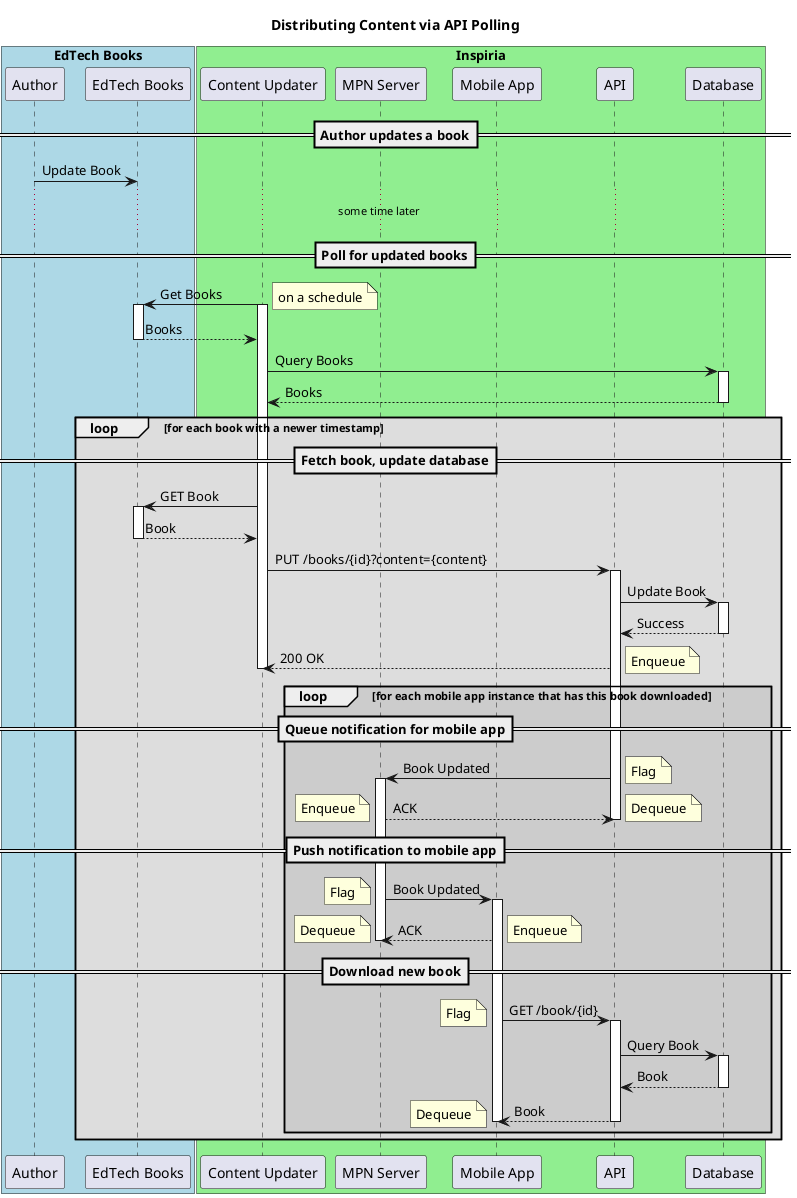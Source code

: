 @startuml

title Distributing Content via API Polling

box "EdTech Books" #LightBlue
    participant "Author" as author
    participant "EdTech Books" as edTechBooks
end box

box "Inspiria" #LightGreen
    participant "Content Updater" as contentUpdater
    participant "MPN Server" as mpnServer
    participant "Mobile App" as mobileApp
    participant "API" as api
    participant "Database" as database
end box

==Author updates a book==
author -> edTechBooks: Update Book
...some time later...
==Poll for updated books==
contentUpdater -> edTechBooks++: Get Books
note right: on a schedule
activate contentUpdater
edTechBooks --> contentUpdater--: Books
contentUpdater -> database++: Query Books
database --> contentUpdater--: Books
loop #DDDDDD for each book with a newer timestamp
    ==Fetch book, update database==
    contentUpdater -> edTechBooks++: GET Book
    edTechBooks --> contentUpdater--: Book
    contentUpdater -> api++: PUT /books/{id}?content={content}
    api -> database++: Update Book
    database --> api--: Success
    api --> contentUpdater: 200 OK
    note right: Enqueue
    deactivate contentUpdater
    loop #CCCCCC for each mobile app instance that has this book downloaded
        ==Queue notification for mobile app==
        api -> mpnServer++: Book Updated
        note right: Flag
        mpnServer --> api: ACK
        note left: Enqueue
        note right: Dequeue
        deactivate api
        ==Push notification to mobile app==
        mpnServer -> mobileApp++: Book Updated
        note left: Flag
        mobileApp --> mpnServer: ACK
        note right: Enqueue
        note left: Dequeue
        deactivate mpnServer
        ==Download new book==
        mobileApp -> api++: GET /book/{id}
        note left: Flag
        api -> database++: Query Book
        database --> api--: Book
        api --> mobileApp--: Book
        note left: Dequeue
        deactivate mobileApp
    end
end
@enduml